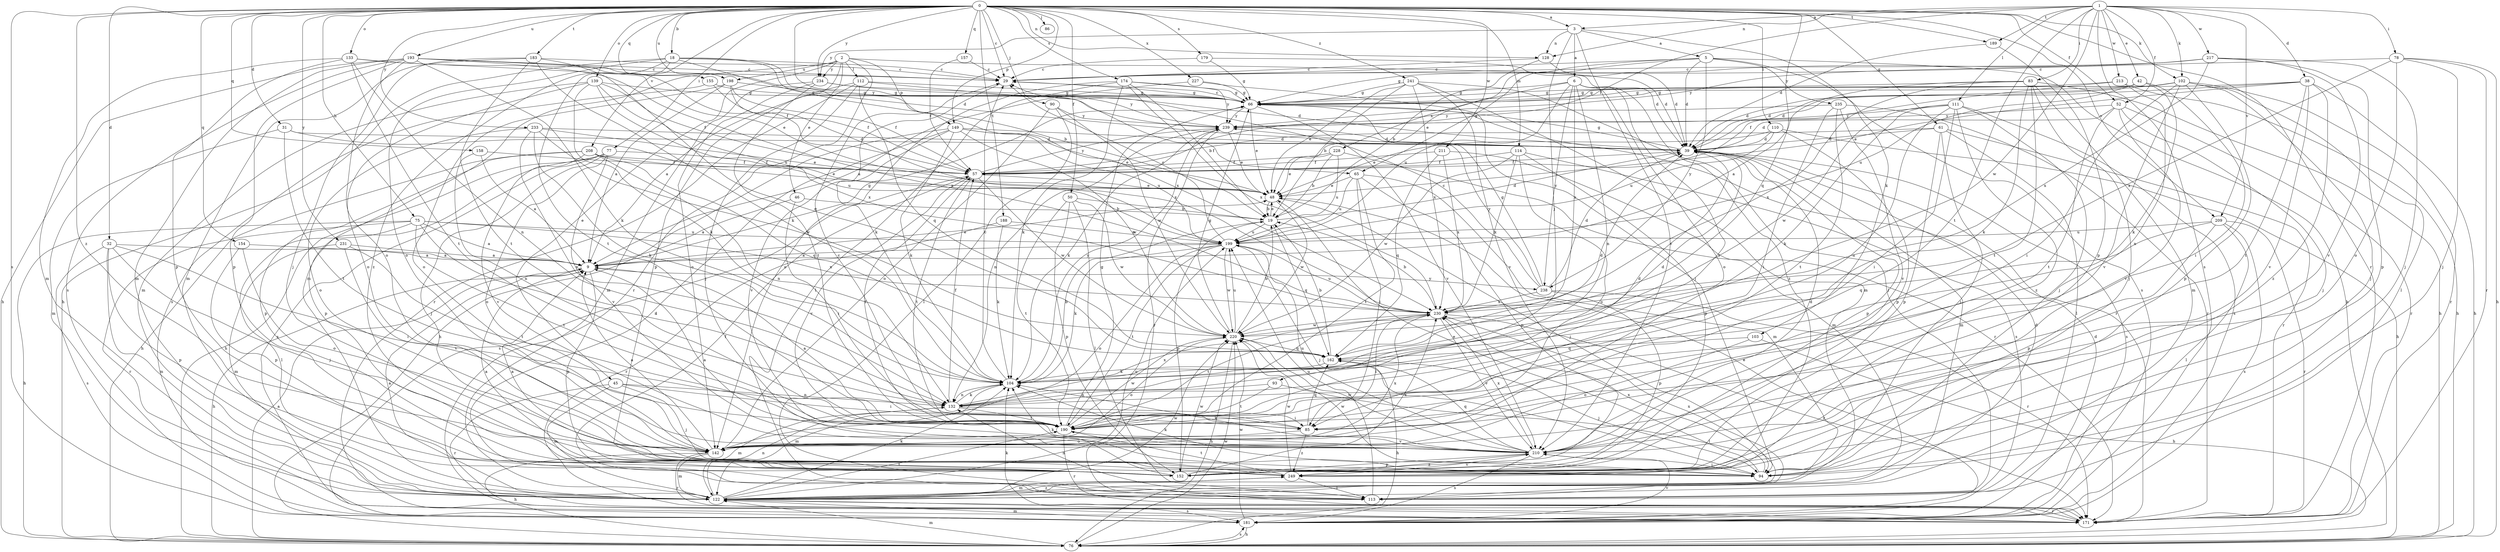 strict digraph  {
0;
1;
2;
3;
5;
6;
9;
18;
19;
29;
31;
32;
38;
39;
42;
45;
46;
48;
50;
52;
57;
61;
65;
66;
75;
76;
77;
78;
83;
85;
86;
90;
93;
94;
102;
103;
104;
110;
111;
112;
113;
114;
122;
128;
132;
133;
139;
142;
149;
152;
154;
155;
157;
158;
162;
171;
174;
179;
181;
183;
188;
189;
190;
193;
198;
199;
208;
209;
210;
211;
213;
217;
220;
227;
228;
230;
231;
233;
234;
235;
238;
239;
241;
249;
0 -> 3  [label=a];
0 -> 18  [label=b];
0 -> 29  [label=c];
0 -> 31  [label=d];
0 -> 32  [label=d];
0 -> 50  [label=f];
0 -> 52  [label=f];
0 -> 61  [label=g];
0 -> 65  [label=g];
0 -> 75  [label=h];
0 -> 77  [label=i];
0 -> 86  [label=j];
0 -> 90  [label=j];
0 -> 102  [label=k];
0 -> 110  [label=l];
0 -> 114  [label=m];
0 -> 128  [label=n];
0 -> 133  [label=o];
0 -> 139  [label=o];
0 -> 149  [label=p];
0 -> 154  [label=q];
0 -> 155  [label=q];
0 -> 157  [label=q];
0 -> 158  [label=q];
0 -> 162  [label=q];
0 -> 171  [label=r];
0 -> 174  [label=s];
0 -> 179  [label=s];
0 -> 181  [label=s];
0 -> 183  [label=t];
0 -> 188  [label=t];
0 -> 189  [label=t];
0 -> 193  [label=u];
0 -> 198  [label=u];
0 -> 208  [label=v];
0 -> 209  [label=v];
0 -> 211  [label=w];
0 -> 227  [label=x];
0 -> 231  [label=y];
0 -> 233  [label=y];
0 -> 234  [label=y];
0 -> 241  [label=z];
0 -> 249  [label=z];
1 -> 3  [label=a];
1 -> 38  [label=d];
1 -> 42  [label=e];
1 -> 52  [label=f];
1 -> 57  [label=f];
1 -> 78  [label=i];
1 -> 83  [label=i];
1 -> 102  [label=k];
1 -> 111  [label=l];
1 -> 128  [label=n];
1 -> 181  [label=s];
1 -> 189  [label=t];
1 -> 190  [label=t];
1 -> 209  [label=v];
1 -> 213  [label=w];
1 -> 217  [label=w];
1 -> 220  [label=w];
2 -> 39  [label=d];
2 -> 45  [label=e];
2 -> 46  [label=e];
2 -> 112  [label=l];
2 -> 122  [label=m];
2 -> 149  [label=p];
2 -> 152  [label=p];
2 -> 171  [label=r];
2 -> 198  [label=u];
2 -> 234  [label=y];
3 -> 5  [label=a];
3 -> 6  [label=a];
3 -> 93  [label=j];
3 -> 103  [label=k];
3 -> 128  [label=n];
3 -> 210  [label=v];
3 -> 234  [label=y];
5 -> 29  [label=c];
5 -> 39  [label=d];
5 -> 48  [label=e];
5 -> 65  [label=g];
5 -> 76  [label=h];
5 -> 181  [label=s];
5 -> 235  [label=y];
5 -> 238  [label=y];
6 -> 66  [label=g];
6 -> 132  [label=n];
6 -> 142  [label=o];
6 -> 190  [label=t];
6 -> 199  [label=u];
6 -> 228  [label=x];
6 -> 230  [label=x];
6 -> 238  [label=y];
6 -> 249  [label=z];
9 -> 48  [label=e];
9 -> 66  [label=g];
9 -> 76  [label=h];
9 -> 152  [label=p];
9 -> 238  [label=y];
18 -> 19  [label=b];
18 -> 29  [label=c];
18 -> 76  [label=h];
18 -> 142  [label=o];
18 -> 190  [label=t];
18 -> 230  [label=x];
18 -> 239  [label=y];
18 -> 249  [label=z];
19 -> 39  [label=d];
19 -> 48  [label=e];
19 -> 152  [label=p];
19 -> 162  [label=q];
19 -> 199  [label=u];
29 -> 66  [label=g];
29 -> 104  [label=k];
31 -> 39  [label=d];
31 -> 122  [label=m];
31 -> 190  [label=t];
31 -> 199  [label=u];
32 -> 9  [label=a];
32 -> 85  [label=i];
32 -> 94  [label=j];
32 -> 122  [label=m];
32 -> 152  [label=p];
32 -> 181  [label=s];
38 -> 39  [label=d];
38 -> 48  [label=e];
38 -> 66  [label=g];
38 -> 76  [label=h];
38 -> 190  [label=t];
38 -> 210  [label=v];
38 -> 249  [label=z];
39 -> 57  [label=f];
39 -> 66  [label=g];
39 -> 122  [label=m];
39 -> 152  [label=p];
39 -> 181  [label=s];
42 -> 39  [label=d];
42 -> 66  [label=g];
42 -> 85  [label=i];
42 -> 104  [label=k];
42 -> 199  [label=u];
45 -> 85  [label=i];
45 -> 94  [label=j];
45 -> 122  [label=m];
45 -> 132  [label=n];
45 -> 171  [label=r];
46 -> 9  [label=a];
46 -> 19  [label=b];
46 -> 85  [label=i];
48 -> 19  [label=b];
48 -> 94  [label=j];
48 -> 220  [label=w];
50 -> 19  [label=b];
50 -> 113  [label=l];
50 -> 152  [label=p];
50 -> 190  [label=t];
50 -> 220  [label=w];
52 -> 39  [label=d];
52 -> 94  [label=j];
52 -> 171  [label=r];
52 -> 190  [label=t];
52 -> 210  [label=v];
52 -> 239  [label=y];
57 -> 48  [label=e];
57 -> 181  [label=s];
57 -> 190  [label=t];
57 -> 210  [label=v];
57 -> 220  [label=w];
57 -> 239  [label=y];
61 -> 39  [label=d];
61 -> 57  [label=f];
61 -> 94  [label=j];
61 -> 113  [label=l];
61 -> 152  [label=p];
61 -> 171  [label=r];
65 -> 48  [label=e];
65 -> 85  [label=i];
65 -> 122  [label=m];
65 -> 152  [label=p];
65 -> 190  [label=t];
65 -> 199  [label=u];
66 -> 29  [label=c];
66 -> 48  [label=e];
66 -> 171  [label=r];
66 -> 210  [label=v];
66 -> 239  [label=y];
75 -> 9  [label=a];
75 -> 76  [label=h];
75 -> 113  [label=l];
75 -> 132  [label=n];
75 -> 171  [label=r];
75 -> 190  [label=t];
75 -> 199  [label=u];
75 -> 230  [label=x];
76 -> 9  [label=a];
76 -> 122  [label=m];
76 -> 181  [label=s];
76 -> 220  [label=w];
77 -> 57  [label=f];
77 -> 76  [label=h];
77 -> 94  [label=j];
77 -> 142  [label=o];
77 -> 152  [label=p];
77 -> 181  [label=s];
77 -> 210  [label=v];
78 -> 29  [label=c];
78 -> 76  [label=h];
78 -> 94  [label=j];
78 -> 142  [label=o];
78 -> 171  [label=r];
78 -> 230  [label=x];
83 -> 9  [label=a];
83 -> 66  [label=g];
83 -> 76  [label=h];
83 -> 94  [label=j];
83 -> 104  [label=k];
83 -> 122  [label=m];
83 -> 190  [label=t];
83 -> 230  [label=x];
85 -> 29  [label=c];
85 -> 142  [label=o];
85 -> 162  [label=q];
85 -> 249  [label=z];
90 -> 113  [label=l];
90 -> 142  [label=o];
90 -> 220  [label=w];
90 -> 239  [label=y];
93 -> 113  [label=l];
93 -> 132  [label=n];
93 -> 190  [label=t];
94 -> 48  [label=e];
94 -> 104  [label=k];
94 -> 220  [label=w];
94 -> 230  [label=x];
102 -> 39  [label=d];
102 -> 66  [label=g];
102 -> 85  [label=i];
102 -> 94  [label=j];
102 -> 113  [label=l];
102 -> 152  [label=p];
102 -> 171  [label=r];
102 -> 210  [label=v];
103 -> 76  [label=h];
103 -> 142  [label=o];
103 -> 162  [label=q];
104 -> 19  [label=b];
104 -> 29  [label=c];
104 -> 39  [label=d];
104 -> 122  [label=m];
104 -> 132  [label=n];
104 -> 239  [label=y];
110 -> 39  [label=d];
110 -> 48  [label=e];
110 -> 76  [label=h];
110 -> 152  [label=p];
110 -> 199  [label=u];
111 -> 85  [label=i];
111 -> 94  [label=j];
111 -> 104  [label=k];
111 -> 132  [label=n];
111 -> 181  [label=s];
111 -> 220  [label=w];
111 -> 239  [label=y];
111 -> 249  [label=z];
112 -> 9  [label=a];
112 -> 39  [label=d];
112 -> 66  [label=g];
112 -> 94  [label=j];
112 -> 162  [label=q];
112 -> 171  [label=r];
113 -> 57  [label=f];
113 -> 132  [label=n];
113 -> 199  [label=u];
113 -> 230  [label=x];
114 -> 57  [label=f];
114 -> 142  [label=o];
114 -> 152  [label=p];
114 -> 181  [label=s];
114 -> 220  [label=w];
114 -> 230  [label=x];
122 -> 9  [label=a];
122 -> 39  [label=d];
122 -> 104  [label=k];
122 -> 132  [label=n];
122 -> 171  [label=r];
122 -> 181  [label=s];
122 -> 190  [label=t];
122 -> 199  [label=u];
122 -> 220  [label=w];
122 -> 249  [label=z];
128 -> 19  [label=b];
128 -> 29  [label=c];
128 -> 39  [label=d];
132 -> 39  [label=d];
132 -> 57  [label=f];
132 -> 85  [label=i];
132 -> 104  [label=k];
132 -> 122  [label=m];
132 -> 190  [label=t];
132 -> 230  [label=x];
133 -> 29  [label=c];
133 -> 48  [label=e];
133 -> 122  [label=m];
133 -> 132  [label=n];
133 -> 152  [label=p];
133 -> 190  [label=t];
139 -> 57  [label=f];
139 -> 66  [label=g];
139 -> 104  [label=k];
139 -> 122  [label=m];
139 -> 142  [label=o];
139 -> 199  [label=u];
139 -> 230  [label=x];
142 -> 9  [label=a];
142 -> 76  [label=h];
142 -> 122  [label=m];
142 -> 171  [label=r];
142 -> 230  [label=x];
149 -> 39  [label=d];
149 -> 48  [label=e];
149 -> 76  [label=h];
149 -> 104  [label=k];
149 -> 113  [label=l];
149 -> 199  [label=u];
149 -> 210  [label=v];
149 -> 220  [label=w];
152 -> 9  [label=a];
152 -> 104  [label=k];
152 -> 220  [label=w];
152 -> 230  [label=x];
154 -> 9  [label=a];
154 -> 142  [label=o];
154 -> 152  [label=p];
155 -> 57  [label=f];
155 -> 66  [label=g];
155 -> 181  [label=s];
157 -> 29  [label=c];
157 -> 57  [label=f];
158 -> 9  [label=a];
158 -> 57  [label=f];
158 -> 132  [label=n];
162 -> 19  [label=b];
162 -> 39  [label=d];
162 -> 76  [label=h];
162 -> 94  [label=j];
162 -> 104  [label=k];
171 -> 104  [label=k];
174 -> 19  [label=b];
174 -> 66  [label=g];
174 -> 104  [label=k];
174 -> 113  [label=l];
174 -> 142  [label=o];
174 -> 230  [label=x];
174 -> 239  [label=y];
179 -> 29  [label=c];
179 -> 39  [label=d];
179 -> 66  [label=g];
181 -> 39  [label=d];
181 -> 48  [label=e];
181 -> 76  [label=h];
181 -> 122  [label=m];
181 -> 210  [label=v];
181 -> 220  [label=w];
183 -> 29  [label=c];
183 -> 94  [label=j];
183 -> 104  [label=k];
183 -> 122  [label=m];
183 -> 162  [label=q];
183 -> 190  [label=t];
188 -> 104  [label=k];
188 -> 171  [label=r];
188 -> 199  [label=u];
189 -> 39  [label=d];
189 -> 152  [label=p];
190 -> 9  [label=a];
190 -> 57  [label=f];
190 -> 66  [label=g];
190 -> 171  [label=r];
190 -> 210  [label=v];
190 -> 220  [label=w];
193 -> 29  [label=c];
193 -> 39  [label=d];
193 -> 57  [label=f];
193 -> 76  [label=h];
193 -> 104  [label=k];
193 -> 122  [label=m];
193 -> 142  [label=o];
193 -> 152  [label=p];
193 -> 181  [label=s];
193 -> 230  [label=x];
198 -> 9  [label=a];
198 -> 57  [label=f];
198 -> 66  [label=g];
198 -> 142  [label=o];
198 -> 230  [label=x];
199 -> 9  [label=a];
199 -> 29  [label=c];
199 -> 94  [label=j];
199 -> 104  [label=k];
199 -> 142  [label=o];
199 -> 190  [label=t];
199 -> 220  [label=w];
208 -> 48  [label=e];
208 -> 57  [label=f];
208 -> 76  [label=h];
208 -> 132  [label=n];
208 -> 152  [label=p];
208 -> 162  [label=q];
208 -> 210  [label=v];
209 -> 113  [label=l];
209 -> 152  [label=p];
209 -> 162  [label=q];
209 -> 171  [label=r];
209 -> 181  [label=s];
209 -> 199  [label=u];
210 -> 9  [label=a];
210 -> 39  [label=d];
210 -> 94  [label=j];
210 -> 104  [label=k];
210 -> 152  [label=p];
210 -> 162  [label=q];
210 -> 181  [label=s];
210 -> 199  [label=u];
210 -> 220  [label=w];
210 -> 230  [label=x];
210 -> 249  [label=z];
211 -> 57  [label=f];
211 -> 122  [label=m];
211 -> 162  [label=q];
211 -> 230  [label=x];
213 -> 57  [label=f];
213 -> 66  [label=g];
213 -> 76  [label=h];
213 -> 132  [label=n];
217 -> 29  [label=c];
217 -> 66  [label=g];
217 -> 94  [label=j];
217 -> 152  [label=p];
217 -> 210  [label=v];
217 -> 230  [label=x];
217 -> 239  [label=y];
220 -> 19  [label=b];
220 -> 66  [label=g];
220 -> 76  [label=h];
220 -> 142  [label=o];
220 -> 162  [label=q];
220 -> 199  [label=u];
227 -> 9  [label=a];
227 -> 66  [label=g];
227 -> 94  [label=j];
228 -> 19  [label=b];
228 -> 48  [label=e];
228 -> 57  [label=f];
228 -> 171  [label=r];
228 -> 199  [label=u];
230 -> 19  [label=b];
230 -> 85  [label=i];
230 -> 171  [label=r];
230 -> 190  [label=t];
230 -> 199  [label=u];
230 -> 210  [label=v];
230 -> 220  [label=w];
231 -> 9  [label=a];
231 -> 122  [label=m];
231 -> 190  [label=t];
231 -> 210  [label=v];
233 -> 39  [label=d];
233 -> 48  [label=e];
233 -> 104  [label=k];
233 -> 132  [label=n];
233 -> 142  [label=o];
233 -> 220  [label=w];
234 -> 66  [label=g];
234 -> 122  [label=m];
234 -> 142  [label=o];
234 -> 190  [label=t];
234 -> 239  [label=y];
235 -> 85  [label=i];
235 -> 171  [label=r];
235 -> 190  [label=t];
235 -> 210  [label=v];
235 -> 239  [label=y];
238 -> 29  [label=c];
238 -> 39  [label=d];
238 -> 66  [label=g];
238 -> 152  [label=p];
238 -> 171  [label=r];
238 -> 230  [label=x];
238 -> 239  [label=y];
239 -> 39  [label=d];
239 -> 48  [label=e];
239 -> 104  [label=k];
239 -> 132  [label=n];
239 -> 171  [label=r];
241 -> 19  [label=b];
241 -> 48  [label=e];
241 -> 66  [label=g];
241 -> 113  [label=l];
241 -> 122  [label=m];
241 -> 210  [label=v];
241 -> 230  [label=x];
249 -> 9  [label=a];
249 -> 113  [label=l];
249 -> 122  [label=m];
249 -> 190  [label=t];
249 -> 210  [label=v];
249 -> 220  [label=w];
}
